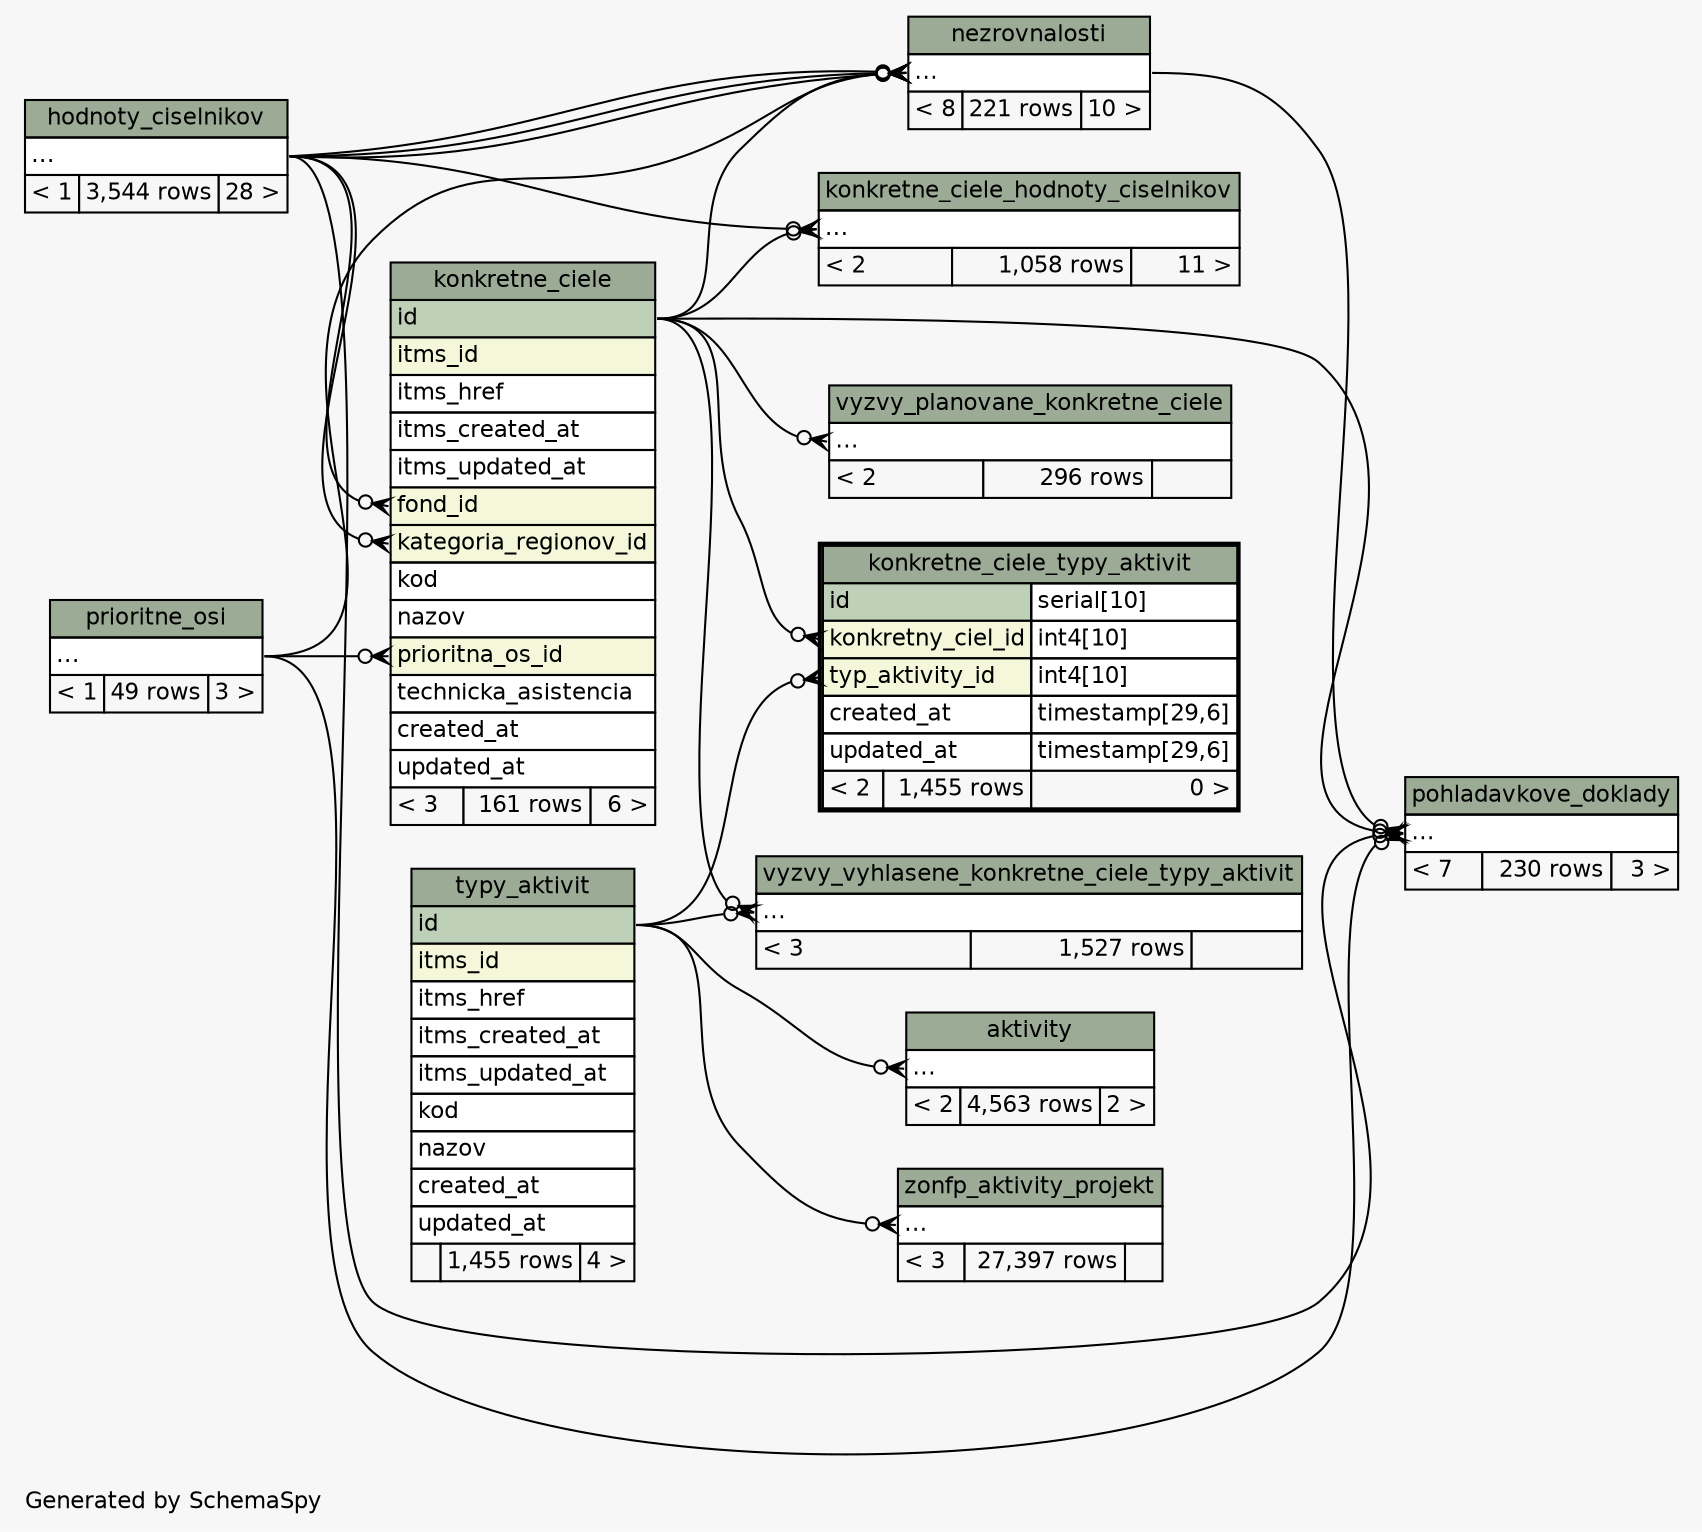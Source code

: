 // dot 2.38.0 on Linux 4.10.0-38-generic
// SchemaSpy rev 590
digraph "twoDegreesRelationshipsDiagram" {
  graph [
    rankdir="RL"
    bgcolor="#f7f7f7"
    label="\nGenerated by SchemaSpy"
    labeljust="l"
    nodesep="0.18"
    ranksep="0.46"
    fontname="Helvetica"
    fontsize="11"
  ];
  node [
    fontname="Helvetica"
    fontsize="11"
    shape="plaintext"
  ];
  edge [
    arrowsize="0.8"
  ];
  "aktivity":"elipses":w -> "typy_aktivit":"id":e [arrowhead=none dir=back arrowtail=crowodot];
  "konkretne_ciele":"fond_id":w -> "hodnoty_ciselnikov":"elipses":e [arrowhead=none dir=back arrowtail=crowodot];
  "konkretne_ciele":"kategoria_regionov_id":w -> "hodnoty_ciselnikov":"elipses":e [arrowhead=none dir=back arrowtail=crowodot];
  "konkretne_ciele":"prioritna_os_id":w -> "prioritne_osi":"elipses":e [arrowhead=none dir=back arrowtail=crowodot];
  "konkretne_ciele_hodnoty_ciselnikov":"elipses":w -> "hodnoty_ciselnikov":"elipses":e [arrowhead=none dir=back arrowtail=crowodot];
  "konkretne_ciele_hodnoty_ciselnikov":"elipses":w -> "konkretne_ciele":"id":e [arrowhead=none dir=back arrowtail=crowodot];
  "konkretne_ciele_typy_aktivit":"konkretny_ciel_id":w -> "konkretne_ciele":"id":e [arrowhead=none dir=back arrowtail=crowodot];
  "konkretne_ciele_typy_aktivit":"typ_aktivity_id":w -> "typy_aktivit":"id":e [arrowhead=none dir=back arrowtail=crowodot];
  "nezrovnalosti":"elipses":w -> "hodnoty_ciselnikov":"elipses":e [arrowhead=none dir=back arrowtail=crowodot];
  "nezrovnalosti":"elipses":w -> "hodnoty_ciselnikov":"elipses":e [arrowhead=none dir=back arrowtail=crowodot];
  "nezrovnalosti":"elipses":w -> "hodnoty_ciselnikov":"elipses":e [arrowhead=none dir=back arrowtail=crowodot];
  "nezrovnalosti":"elipses":w -> "konkretne_ciele":"id":e [arrowhead=none dir=back arrowtail=crowodot];
  "nezrovnalosti":"elipses":w -> "prioritne_osi":"elipses":e [arrowhead=none dir=back arrowtail=crowodot];
  "pohladavkove_doklady":"elipses":w -> "hodnoty_ciselnikov":"elipses":e [arrowhead=none dir=back arrowtail=crowodot];
  "pohladavkove_doklady":"elipses":w -> "konkretne_ciele":"id":e [arrowhead=none dir=back arrowtail=crowodot];
  "pohladavkove_doklady":"elipses":w -> "nezrovnalosti":"elipses":e [arrowhead=none dir=back arrowtail=crowodot];
  "pohladavkove_doklady":"elipses":w -> "prioritne_osi":"elipses":e [arrowhead=none dir=back arrowtail=crowodot];
  "vyzvy_planovane_konkretne_ciele":"elipses":w -> "konkretne_ciele":"id":e [arrowhead=none dir=back arrowtail=crowodot];
  "vyzvy_vyhlasene_konkretne_ciele_typy_aktivit":"elipses":w -> "konkretne_ciele":"id":e [arrowhead=none dir=back arrowtail=crowodot];
  "vyzvy_vyhlasene_konkretne_ciele_typy_aktivit":"elipses":w -> "typy_aktivit":"id":e [arrowhead=none dir=back arrowtail=crowodot];
  "zonfp_aktivity_projekt":"elipses":w -> "typy_aktivit":"id":e [arrowhead=none dir=back arrowtail=crowodot];
  "aktivity" [
    label=<
    <TABLE BORDER="0" CELLBORDER="1" CELLSPACING="0" BGCOLOR="#ffffff">
      <TR><TD COLSPAN="3" BGCOLOR="#9bab96" ALIGN="CENTER">aktivity</TD></TR>
      <TR><TD PORT="elipses" COLSPAN="3" ALIGN="LEFT">...</TD></TR>
      <TR><TD ALIGN="LEFT" BGCOLOR="#f7f7f7">&lt; 2</TD><TD ALIGN="RIGHT" BGCOLOR="#f7f7f7">4,563 rows</TD><TD ALIGN="RIGHT" BGCOLOR="#f7f7f7">2 &gt;</TD></TR>
    </TABLE>>
    URL="aktivity.html"
    tooltip="aktivity"
  ];
  "hodnoty_ciselnikov" [
    label=<
    <TABLE BORDER="0" CELLBORDER="1" CELLSPACING="0" BGCOLOR="#ffffff">
      <TR><TD COLSPAN="3" BGCOLOR="#9bab96" ALIGN="CENTER">hodnoty_ciselnikov</TD></TR>
      <TR><TD PORT="elipses" COLSPAN="3" ALIGN="LEFT">...</TD></TR>
      <TR><TD ALIGN="LEFT" BGCOLOR="#f7f7f7">&lt; 1</TD><TD ALIGN="RIGHT" BGCOLOR="#f7f7f7">3,544 rows</TD><TD ALIGN="RIGHT" BGCOLOR="#f7f7f7">28 &gt;</TD></TR>
    </TABLE>>
    URL="hodnoty_ciselnikov.html"
    tooltip="hodnoty_ciselnikov"
  ];
  "konkretne_ciele" [
    label=<
    <TABLE BORDER="0" CELLBORDER="1" CELLSPACING="0" BGCOLOR="#ffffff">
      <TR><TD COLSPAN="3" BGCOLOR="#9bab96" ALIGN="CENTER">konkretne_ciele</TD></TR>
      <TR><TD PORT="id" COLSPAN="3" BGCOLOR="#bed1b8" ALIGN="LEFT">id</TD></TR>
      <TR><TD PORT="itms_id" COLSPAN="3" BGCOLOR="#f4f7da" ALIGN="LEFT">itms_id</TD></TR>
      <TR><TD PORT="itms_href" COLSPAN="3" ALIGN="LEFT">itms_href</TD></TR>
      <TR><TD PORT="itms_created_at" COLSPAN="3" ALIGN="LEFT">itms_created_at</TD></TR>
      <TR><TD PORT="itms_updated_at" COLSPAN="3" ALIGN="LEFT">itms_updated_at</TD></TR>
      <TR><TD PORT="fond_id" COLSPAN="3" BGCOLOR="#f4f7da" ALIGN="LEFT">fond_id</TD></TR>
      <TR><TD PORT="kategoria_regionov_id" COLSPAN="3" BGCOLOR="#f4f7da" ALIGN="LEFT">kategoria_regionov_id</TD></TR>
      <TR><TD PORT="kod" COLSPAN="3" ALIGN="LEFT">kod</TD></TR>
      <TR><TD PORT="nazov" COLSPAN="3" ALIGN="LEFT">nazov</TD></TR>
      <TR><TD PORT="prioritna_os_id" COLSPAN="3" BGCOLOR="#f4f7da" ALIGN="LEFT">prioritna_os_id</TD></TR>
      <TR><TD PORT="technicka_asistencia" COLSPAN="3" ALIGN="LEFT">technicka_asistencia</TD></TR>
      <TR><TD PORT="created_at" COLSPAN="3" ALIGN="LEFT">created_at</TD></TR>
      <TR><TD PORT="updated_at" COLSPAN="3" ALIGN="LEFT">updated_at</TD></TR>
      <TR><TD ALIGN="LEFT" BGCOLOR="#f7f7f7">&lt; 3</TD><TD ALIGN="RIGHT" BGCOLOR="#f7f7f7">161 rows</TD><TD ALIGN="RIGHT" BGCOLOR="#f7f7f7">6 &gt;</TD></TR>
    </TABLE>>
    URL="konkretne_ciele.html"
    tooltip="konkretne_ciele"
  ];
  "konkretne_ciele_hodnoty_ciselnikov" [
    label=<
    <TABLE BORDER="0" CELLBORDER="1" CELLSPACING="0" BGCOLOR="#ffffff">
      <TR><TD COLSPAN="3" BGCOLOR="#9bab96" ALIGN="CENTER">konkretne_ciele_hodnoty_ciselnikov</TD></TR>
      <TR><TD PORT="elipses" COLSPAN="3" ALIGN="LEFT">...</TD></TR>
      <TR><TD ALIGN="LEFT" BGCOLOR="#f7f7f7">&lt; 2</TD><TD ALIGN="RIGHT" BGCOLOR="#f7f7f7">1,058 rows</TD><TD ALIGN="RIGHT" BGCOLOR="#f7f7f7">11 &gt;</TD></TR>
    </TABLE>>
    URL="konkretne_ciele_hodnoty_ciselnikov.html"
    tooltip="konkretne_ciele_hodnoty_ciselnikov"
  ];
  "konkretne_ciele_typy_aktivit" [
    label=<
    <TABLE BORDER="2" CELLBORDER="1" CELLSPACING="0" BGCOLOR="#ffffff">
      <TR><TD COLSPAN="3" BGCOLOR="#9bab96" ALIGN="CENTER">konkretne_ciele_typy_aktivit</TD></TR>
      <TR><TD PORT="id" COLSPAN="2" BGCOLOR="#bed1b8" ALIGN="LEFT">id</TD><TD PORT="id.type" ALIGN="LEFT">serial[10]</TD></TR>
      <TR><TD PORT="konkretny_ciel_id" COLSPAN="2" BGCOLOR="#f4f7da" ALIGN="LEFT">konkretny_ciel_id</TD><TD PORT="konkretny_ciel_id.type" ALIGN="LEFT">int4[10]</TD></TR>
      <TR><TD PORT="typ_aktivity_id" COLSPAN="2" BGCOLOR="#f4f7da" ALIGN="LEFT">typ_aktivity_id</TD><TD PORT="typ_aktivity_id.type" ALIGN="LEFT">int4[10]</TD></TR>
      <TR><TD PORT="created_at" COLSPAN="2" ALIGN="LEFT">created_at</TD><TD PORT="created_at.type" ALIGN="LEFT">timestamp[29,6]</TD></TR>
      <TR><TD PORT="updated_at" COLSPAN="2" ALIGN="LEFT">updated_at</TD><TD PORT="updated_at.type" ALIGN="LEFT">timestamp[29,6]</TD></TR>
      <TR><TD ALIGN="LEFT" BGCOLOR="#f7f7f7">&lt; 2</TD><TD ALIGN="RIGHT" BGCOLOR="#f7f7f7">1,455 rows</TD><TD ALIGN="RIGHT" BGCOLOR="#f7f7f7">0 &gt;</TD></TR>
    </TABLE>>
    URL="konkretne_ciele_typy_aktivit.html"
    tooltip="konkretne_ciele_typy_aktivit"
  ];
  "nezrovnalosti" [
    label=<
    <TABLE BORDER="0" CELLBORDER="1" CELLSPACING="0" BGCOLOR="#ffffff">
      <TR><TD COLSPAN="3" BGCOLOR="#9bab96" ALIGN="CENTER">nezrovnalosti</TD></TR>
      <TR><TD PORT="elipses" COLSPAN="3" ALIGN="LEFT">...</TD></TR>
      <TR><TD ALIGN="LEFT" BGCOLOR="#f7f7f7">&lt; 8</TD><TD ALIGN="RIGHT" BGCOLOR="#f7f7f7">221 rows</TD><TD ALIGN="RIGHT" BGCOLOR="#f7f7f7">10 &gt;</TD></TR>
    </TABLE>>
    URL="nezrovnalosti.html"
    tooltip="nezrovnalosti"
  ];
  "pohladavkove_doklady" [
    label=<
    <TABLE BORDER="0" CELLBORDER="1" CELLSPACING="0" BGCOLOR="#ffffff">
      <TR><TD COLSPAN="3" BGCOLOR="#9bab96" ALIGN="CENTER">pohladavkove_doklady</TD></TR>
      <TR><TD PORT="elipses" COLSPAN="3" ALIGN="LEFT">...</TD></TR>
      <TR><TD ALIGN="LEFT" BGCOLOR="#f7f7f7">&lt; 7</TD><TD ALIGN="RIGHT" BGCOLOR="#f7f7f7">230 rows</TD><TD ALIGN="RIGHT" BGCOLOR="#f7f7f7">3 &gt;</TD></TR>
    </TABLE>>
    URL="pohladavkove_doklady.html"
    tooltip="pohladavkove_doklady"
  ];
  "prioritne_osi" [
    label=<
    <TABLE BORDER="0" CELLBORDER="1" CELLSPACING="0" BGCOLOR="#ffffff">
      <TR><TD COLSPAN="3" BGCOLOR="#9bab96" ALIGN="CENTER">prioritne_osi</TD></TR>
      <TR><TD PORT="elipses" COLSPAN="3" ALIGN="LEFT">...</TD></TR>
      <TR><TD ALIGN="LEFT" BGCOLOR="#f7f7f7">&lt; 1</TD><TD ALIGN="RIGHT" BGCOLOR="#f7f7f7">49 rows</TD><TD ALIGN="RIGHT" BGCOLOR="#f7f7f7">3 &gt;</TD></TR>
    </TABLE>>
    URL="prioritne_osi.html"
    tooltip="prioritne_osi"
  ];
  "typy_aktivit" [
    label=<
    <TABLE BORDER="0" CELLBORDER="1" CELLSPACING="0" BGCOLOR="#ffffff">
      <TR><TD COLSPAN="3" BGCOLOR="#9bab96" ALIGN="CENTER">typy_aktivit</TD></TR>
      <TR><TD PORT="id" COLSPAN="3" BGCOLOR="#bed1b8" ALIGN="LEFT">id</TD></TR>
      <TR><TD PORT="itms_id" COLSPAN="3" BGCOLOR="#f4f7da" ALIGN="LEFT">itms_id</TD></TR>
      <TR><TD PORT="itms_href" COLSPAN="3" ALIGN="LEFT">itms_href</TD></TR>
      <TR><TD PORT="itms_created_at" COLSPAN="3" ALIGN="LEFT">itms_created_at</TD></TR>
      <TR><TD PORT="itms_updated_at" COLSPAN="3" ALIGN="LEFT">itms_updated_at</TD></TR>
      <TR><TD PORT="kod" COLSPAN="3" ALIGN="LEFT">kod</TD></TR>
      <TR><TD PORT="nazov" COLSPAN="3" ALIGN="LEFT">nazov</TD></TR>
      <TR><TD PORT="created_at" COLSPAN="3" ALIGN="LEFT">created_at</TD></TR>
      <TR><TD PORT="updated_at" COLSPAN="3" ALIGN="LEFT">updated_at</TD></TR>
      <TR><TD ALIGN="LEFT" BGCOLOR="#f7f7f7">  </TD><TD ALIGN="RIGHT" BGCOLOR="#f7f7f7">1,455 rows</TD><TD ALIGN="RIGHT" BGCOLOR="#f7f7f7">4 &gt;</TD></TR>
    </TABLE>>
    URL="typy_aktivit.html"
    tooltip="typy_aktivit"
  ];
  "vyzvy_planovane_konkretne_ciele" [
    label=<
    <TABLE BORDER="0" CELLBORDER="1" CELLSPACING="0" BGCOLOR="#ffffff">
      <TR><TD COLSPAN="3" BGCOLOR="#9bab96" ALIGN="CENTER">vyzvy_planovane_konkretne_ciele</TD></TR>
      <TR><TD PORT="elipses" COLSPAN="3" ALIGN="LEFT">...</TD></TR>
      <TR><TD ALIGN="LEFT" BGCOLOR="#f7f7f7">&lt; 2</TD><TD ALIGN="RIGHT" BGCOLOR="#f7f7f7">296 rows</TD><TD ALIGN="RIGHT" BGCOLOR="#f7f7f7">  </TD></TR>
    </TABLE>>
    URL="vyzvy_planovane_konkretne_ciele.html"
    tooltip="vyzvy_planovane_konkretne_ciele"
  ];
  "vyzvy_vyhlasene_konkretne_ciele_typy_aktivit" [
    label=<
    <TABLE BORDER="0" CELLBORDER="1" CELLSPACING="0" BGCOLOR="#ffffff">
      <TR><TD COLSPAN="3" BGCOLOR="#9bab96" ALIGN="CENTER">vyzvy_vyhlasene_konkretne_ciele_typy_aktivit</TD></TR>
      <TR><TD PORT="elipses" COLSPAN="3" ALIGN="LEFT">...</TD></TR>
      <TR><TD ALIGN="LEFT" BGCOLOR="#f7f7f7">&lt; 3</TD><TD ALIGN="RIGHT" BGCOLOR="#f7f7f7">1,527 rows</TD><TD ALIGN="RIGHT" BGCOLOR="#f7f7f7">  </TD></TR>
    </TABLE>>
    URL="vyzvy_vyhlasene_konkretne_ciele_typy_aktivit.html"
    tooltip="vyzvy_vyhlasene_konkretne_ciele_typy_aktivit"
  ];
  "zonfp_aktivity_projekt" [
    label=<
    <TABLE BORDER="0" CELLBORDER="1" CELLSPACING="0" BGCOLOR="#ffffff">
      <TR><TD COLSPAN="3" BGCOLOR="#9bab96" ALIGN="CENTER">zonfp_aktivity_projekt</TD></TR>
      <TR><TD PORT="elipses" COLSPAN="3" ALIGN="LEFT">...</TD></TR>
      <TR><TD ALIGN="LEFT" BGCOLOR="#f7f7f7">&lt; 3</TD><TD ALIGN="RIGHT" BGCOLOR="#f7f7f7">27,397 rows</TD><TD ALIGN="RIGHT" BGCOLOR="#f7f7f7">  </TD></TR>
    </TABLE>>
    URL="zonfp_aktivity_projekt.html"
    tooltip="zonfp_aktivity_projekt"
  ];
}
